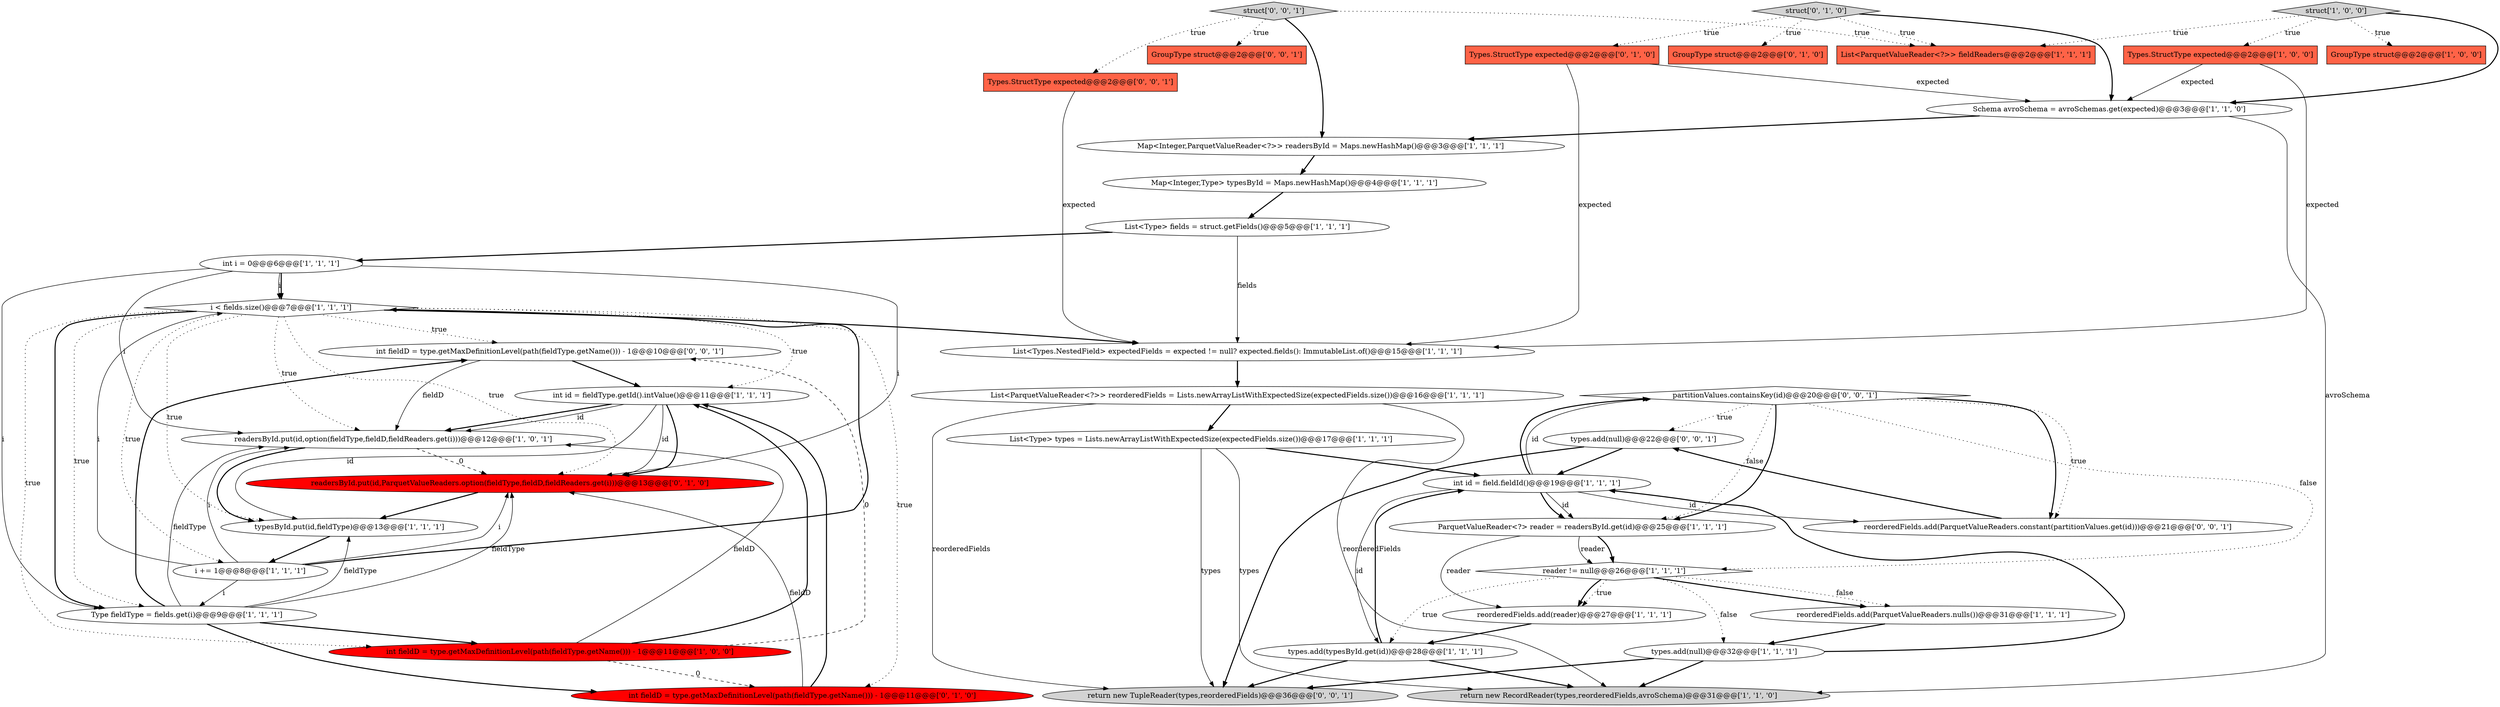 digraph {
32 [style = filled, label = "partitionValues.containsKey(id)@@@20@@@['0', '0', '1']", fillcolor = white, shape = diamond image = "AAA0AAABBB3BBB"];
37 [style = filled, label = "int fieldD = type.getMaxDefinitionLevel(path(fieldType.getName())) - 1@@@10@@@['0', '0', '1']", fillcolor = white, shape = ellipse image = "AAA0AAABBB3BBB"];
5 [style = filled, label = "types.add(typesById.get(id))@@@28@@@['1', '1', '1']", fillcolor = white, shape = ellipse image = "AAA0AAABBB1BBB"];
22 [style = filled, label = "List<ParquetValueReader<?>> fieldReaders@@@2@@@['1', '1', '1']", fillcolor = tomato, shape = box image = "AAA0AAABBB1BBB"];
36 [style = filled, label = "types.add(null)@@@22@@@['0', '0', '1']", fillcolor = white, shape = ellipse image = "AAA0AAABBB3BBB"];
15 [style = filled, label = "Types.StructType expected@@@2@@@['1', '0', '0']", fillcolor = tomato, shape = box image = "AAA0AAABBB1BBB"];
11 [style = filled, label = "int i = 0@@@6@@@['1', '1', '1']", fillcolor = white, shape = ellipse image = "AAA0AAABBB1BBB"];
10 [style = filled, label = "List<ParquetValueReader<?>> reorderedFields = Lists.newArrayListWithExpectedSize(expectedFields.size())@@@16@@@['1', '1', '1']", fillcolor = white, shape = ellipse image = "AAA0AAABBB1BBB"];
33 [style = filled, label = "Types.StructType expected@@@2@@@['0', '0', '1']", fillcolor = tomato, shape = box image = "AAA0AAABBB3BBB"];
18 [style = filled, label = "types.add(null)@@@32@@@['1', '1', '1']", fillcolor = white, shape = ellipse image = "AAA0AAABBB1BBB"];
8 [style = filled, label = "Map<Integer,ParquetValueReader<?>> readersById = Maps.newHashMap()@@@3@@@['1', '1', '1']", fillcolor = white, shape = ellipse image = "AAA0AAABBB1BBB"];
6 [style = filled, label = "i < fields.size()@@@7@@@['1', '1', '1']", fillcolor = white, shape = diamond image = "AAA0AAABBB1BBB"];
3 [style = filled, label = "struct['1', '0', '0']", fillcolor = lightgray, shape = diamond image = "AAA0AAABBB1BBB"];
1 [style = filled, label = "Map<Integer,Type> typesById = Maps.newHashMap()@@@4@@@['1', '1', '1']", fillcolor = white, shape = ellipse image = "AAA0AAABBB1BBB"];
16 [style = filled, label = "reader != null@@@26@@@['1', '1', '1']", fillcolor = white, shape = diamond image = "AAA0AAABBB1BBB"];
17 [style = filled, label = "int id = field.fieldId()@@@19@@@['1', '1', '1']", fillcolor = white, shape = ellipse image = "AAA0AAABBB1BBB"];
4 [style = filled, label = "int id = fieldType.getId().intValue()@@@11@@@['1', '1', '1']", fillcolor = white, shape = ellipse image = "AAA0AAABBB1BBB"];
25 [style = filled, label = "reorderedFields.add(reader)@@@27@@@['1', '1', '1']", fillcolor = white, shape = ellipse image = "AAA0AAABBB1BBB"];
24 [style = filled, label = "readersById.put(id,option(fieldType,fieldD,fieldReaders.get(i)))@@@12@@@['1', '0', '1']", fillcolor = white, shape = ellipse image = "AAA0AAABBB1BBB"];
35 [style = filled, label = "GroupType struct@@@2@@@['0', '0', '1']", fillcolor = tomato, shape = box image = "AAA0AAABBB3BBB"];
0 [style = filled, label = "i += 1@@@8@@@['1', '1', '1']", fillcolor = white, shape = ellipse image = "AAA0AAABBB1BBB"];
21 [style = filled, label = "reorderedFields.add(ParquetValueReaders.nulls())@@@31@@@['1', '1', '1']", fillcolor = white, shape = ellipse image = "AAA0AAABBB1BBB"];
34 [style = filled, label = "reorderedFields.add(ParquetValueReaders.constant(partitionValues.get(id)))@@@21@@@['0', '0', '1']", fillcolor = white, shape = ellipse image = "AAA0AAABBB3BBB"];
39 [style = filled, label = "struct['0', '0', '1']", fillcolor = lightgray, shape = diamond image = "AAA0AAABBB3BBB"];
28 [style = filled, label = "readersById.put(id,ParquetValueReaders.option(fieldType,fieldD,fieldReaders.get(i)))@@@13@@@['0', '1', '0']", fillcolor = red, shape = ellipse image = "AAA1AAABBB2BBB"];
2 [style = filled, label = "Type fieldType = fields.get(i)@@@9@@@['1', '1', '1']", fillcolor = white, shape = ellipse image = "AAA0AAABBB1BBB"];
7 [style = filled, label = "return new RecordReader(types,reorderedFields,avroSchema)@@@31@@@['1', '1', '0']", fillcolor = lightgray, shape = ellipse image = "AAA0AAABBB1BBB"];
20 [style = filled, label = "List<Types.NestedField> expectedFields = expected != null? expected.fields(): ImmutableList.of()@@@15@@@['1', '1', '1']", fillcolor = white, shape = ellipse image = "AAA0AAABBB1BBB"];
23 [style = filled, label = "List<Type> fields = struct.getFields()@@@5@@@['1', '1', '1']", fillcolor = white, shape = ellipse image = "AAA0AAABBB1BBB"];
26 [style = filled, label = "ParquetValueReader<?> reader = readersById.get(id)@@@25@@@['1', '1', '1']", fillcolor = white, shape = ellipse image = "AAA0AAABBB1BBB"];
38 [style = filled, label = "return new TupleReader(types,reorderedFields)@@@36@@@['0', '0', '1']", fillcolor = lightgray, shape = ellipse image = "AAA0AAABBB3BBB"];
14 [style = filled, label = "int fieldD = type.getMaxDefinitionLevel(path(fieldType.getName())) - 1@@@11@@@['1', '0', '0']", fillcolor = red, shape = ellipse image = "AAA1AAABBB1BBB"];
29 [style = filled, label = "Types.StructType expected@@@2@@@['0', '1', '0']", fillcolor = tomato, shape = box image = "AAA0AAABBB2BBB"];
9 [style = filled, label = "GroupType struct@@@2@@@['1', '0', '0']", fillcolor = tomato, shape = box image = "AAA0AAABBB1BBB"];
27 [style = filled, label = "int fieldD = type.getMaxDefinitionLevel(path(fieldType.getName())) - 1@@@11@@@['0', '1', '0']", fillcolor = red, shape = ellipse image = "AAA1AAABBB2BBB"];
12 [style = filled, label = "List<Type> types = Lists.newArrayListWithExpectedSize(expectedFields.size())@@@17@@@['1', '1', '1']", fillcolor = white, shape = ellipse image = "AAA0AAABBB1BBB"];
19 [style = filled, label = "Schema avroSchema = avroSchemas.get(expected)@@@3@@@['1', '1', '0']", fillcolor = white, shape = ellipse image = "AAA0AAABBB1BBB"];
31 [style = filled, label = "struct['0', '1', '0']", fillcolor = lightgray, shape = diamond image = "AAA0AAABBB2BBB"];
30 [style = filled, label = "GroupType struct@@@2@@@['0', '1', '0']", fillcolor = tomato, shape = box image = "AAA0AAABBB2BBB"];
13 [style = filled, label = "typesById.put(id,fieldType)@@@13@@@['1', '1', '1']", fillcolor = white, shape = ellipse image = "AAA0AAABBB1BBB"];
17->34 [style = solid, label="id"];
14->24 [style = solid, label="fieldD"];
10->38 [style = solid, label="reorderedFields"];
39->22 [style = dotted, label="true"];
0->28 [style = solid, label="i"];
2->28 [style = solid, label="fieldType"];
32->34 [style = bold, label=""];
5->38 [style = bold, label=""];
21->18 [style = bold, label=""];
1->23 [style = bold, label=""];
27->28 [style = solid, label="fieldD"];
8->1 [style = bold, label=""];
11->6 [style = solid, label="i"];
3->19 [style = bold, label=""];
10->12 [style = bold, label=""];
2->14 [style = bold, label=""];
16->5 [style = dotted, label="true"];
17->32 [style = solid, label="id"];
12->38 [style = solid, label="types"];
36->17 [style = bold, label=""];
6->0 [style = dotted, label="true"];
32->26 [style = dotted, label="false"];
33->20 [style = solid, label="expected"];
18->38 [style = bold, label=""];
39->35 [style = dotted, label="true"];
31->22 [style = dotted, label="true"];
16->21 [style = dotted, label="false"];
6->13 [style = dotted, label="true"];
39->8 [style = bold, label=""];
6->37 [style = dotted, label="true"];
32->36 [style = dotted, label="true"];
5->17 [style = bold, label=""];
32->26 [style = bold, label=""];
2->24 [style = solid, label="fieldType"];
11->24 [style = solid, label="i"];
37->24 [style = solid, label="fieldD"];
26->25 [style = solid, label="reader"];
6->2 [style = bold, label=""];
26->16 [style = bold, label=""];
31->30 [style = dotted, label="true"];
6->14 [style = dotted, label="true"];
12->7 [style = solid, label="types"];
34->36 [style = bold, label=""];
2->27 [style = bold, label=""];
5->7 [style = bold, label=""];
18->7 [style = bold, label=""];
16->25 [style = dotted, label="true"];
31->29 [style = dotted, label="true"];
0->6 [style = solid, label="i"];
10->7 [style = solid, label="reorderedFields"];
13->0 [style = bold, label=""];
24->13 [style = bold, label=""];
14->4 [style = bold, label=""];
6->24 [style = dotted, label="true"];
32->16 [style = dotted, label="false"];
4->24 [style = bold, label=""];
14->37 [style = dashed, label="0"];
15->20 [style = solid, label="expected"];
23->20 [style = solid, label="fields"];
32->34 [style = dotted, label="true"];
4->24 [style = solid, label="id"];
16->18 [style = dotted, label="false"];
12->17 [style = bold, label=""];
3->9 [style = dotted, label="true"];
24->28 [style = dashed, label="0"];
6->20 [style = bold, label=""];
6->2 [style = dotted, label="true"];
29->19 [style = solid, label="expected"];
3->15 [style = dotted, label="true"];
11->2 [style = solid, label="i"];
25->5 [style = bold, label=""];
17->5 [style = solid, label="id"];
6->27 [style = dotted, label="true"];
23->11 [style = bold, label=""];
31->19 [style = bold, label=""];
0->2 [style = solid, label="i"];
17->26 [style = bold, label=""];
0->6 [style = bold, label=""];
11->6 [style = bold, label=""];
18->17 [style = bold, label=""];
28->13 [style = bold, label=""];
16->25 [style = bold, label=""];
17->32 [style = bold, label=""];
17->26 [style = solid, label="id"];
14->27 [style = dashed, label="0"];
2->13 [style = solid, label="fieldType"];
4->28 [style = bold, label=""];
19->8 [style = bold, label=""];
26->16 [style = solid, label="reader"];
37->4 [style = bold, label=""];
20->10 [style = bold, label=""];
6->28 [style = dotted, label="true"];
4->28 [style = solid, label="id"];
27->4 [style = bold, label=""];
19->7 [style = solid, label="avroSchema"];
4->13 [style = solid, label="id"];
6->4 [style = dotted, label="true"];
15->19 [style = solid, label="expected"];
16->21 [style = bold, label=""];
3->22 [style = dotted, label="true"];
0->24 [style = solid, label="i"];
36->38 [style = bold, label=""];
2->37 [style = bold, label=""];
29->20 [style = solid, label="expected"];
39->33 [style = dotted, label="true"];
11->28 [style = solid, label="i"];
}
